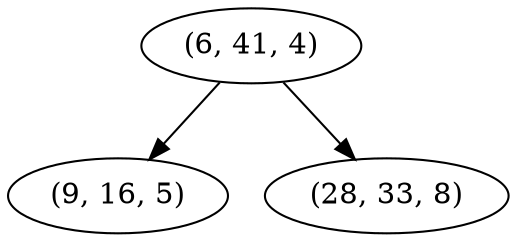 digraph tree {
    "(6, 41, 4)";
    "(9, 16, 5)";
    "(28, 33, 8)";
    "(6, 41, 4)" -> "(9, 16, 5)";
    "(6, 41, 4)" -> "(28, 33, 8)";
}
